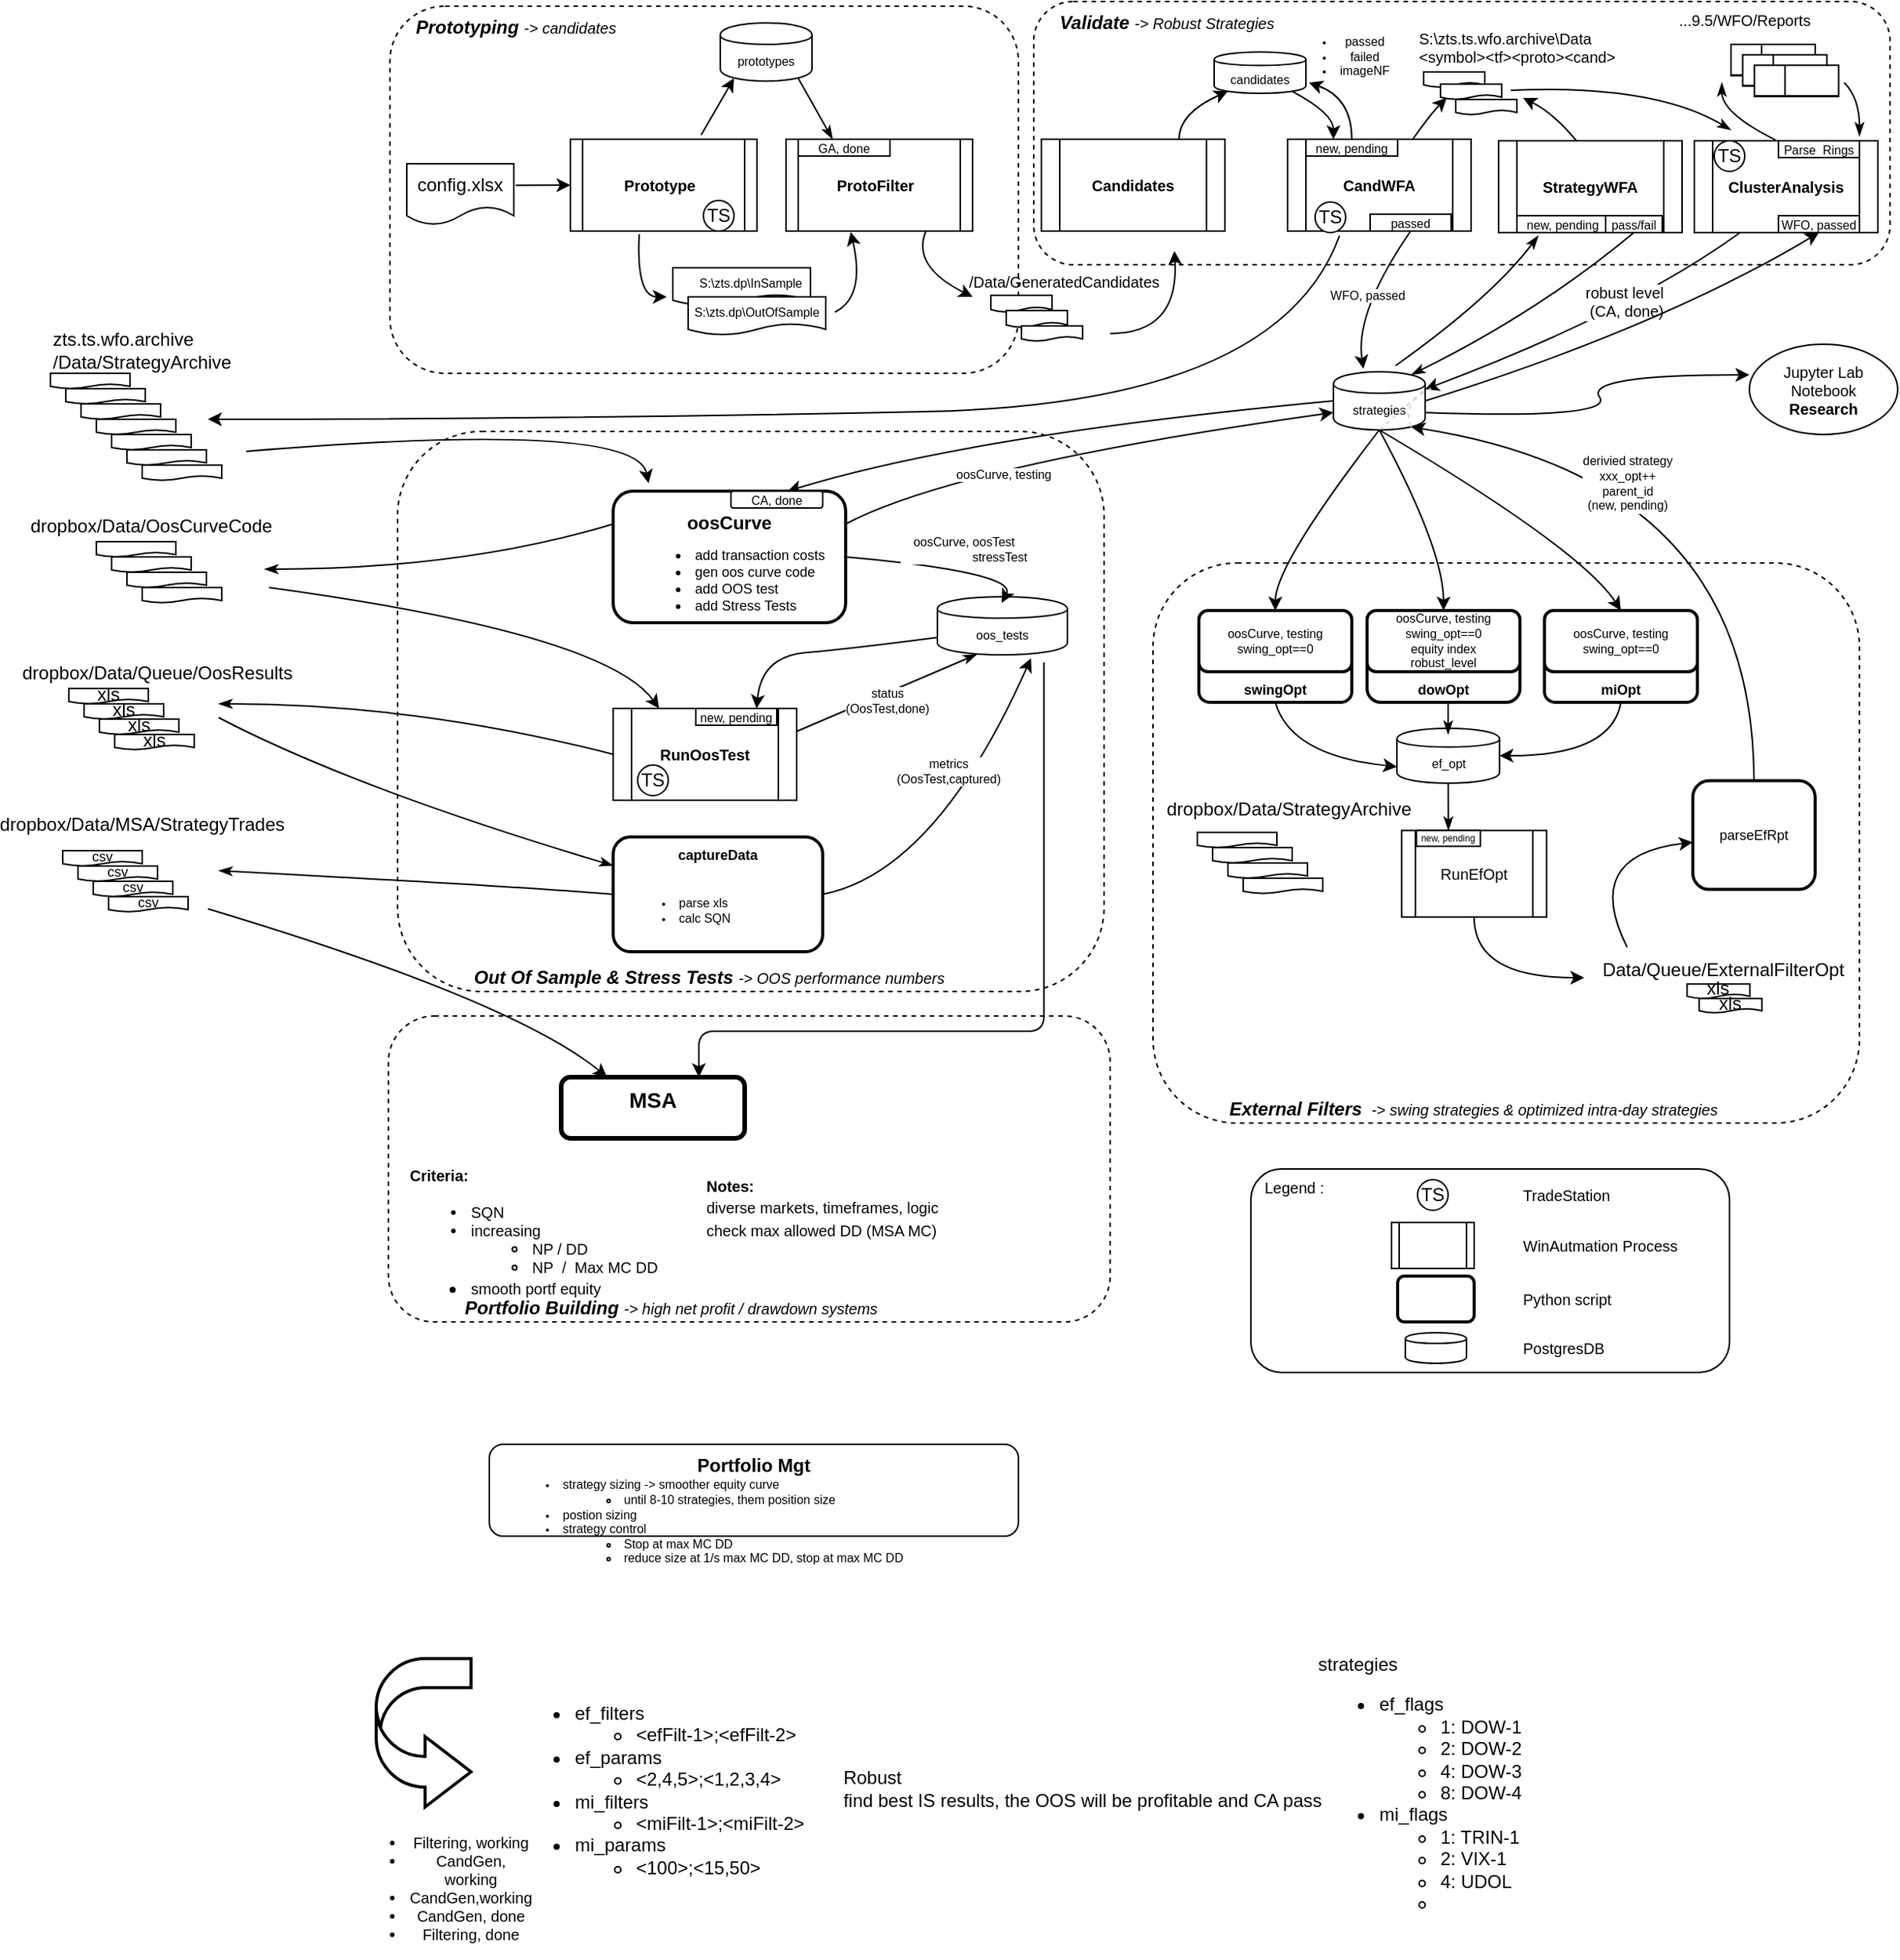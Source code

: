 <mxGraphModel dx="2149" dy="841" grid="1" gridSize="10" guides="1" tooltips="1" connect="1" arrows="1" fold="1" page="1" pageScale="1" pageWidth="1100" pageHeight="850" background="#ffffff"><root><mxCell id="0"/><mxCell id="1" parent="0"/><mxCell id="342" value="Legend :" style="rounded=1;whiteSpace=wrap;html=1;fontSize=10;align=left;verticalAlign=top;spacingLeft=7;" parent="1" vertex="1"><mxGeometry x="682" y="770" width="313" height="133" as="geometry"/></mxCell><mxCell id="324" value="&lt;div style=&quot;text-align: left&quot;&gt;Validate &lt;span style=&quot;font-weight: normal&quot;&gt;&lt;font style=&quot;font-size: 10px&quot;&gt;-&amp;gt; Robust Strategies&lt;/font&gt;&lt;/span&gt;&lt;/div&gt;" style="rounded=1;whiteSpace=wrap;html=1;dashed=1;verticalAlign=top;align=left;spacingLeft=15;fontStyle=3" parent="1" vertex="1"><mxGeometry x="540" y="7" width="560" height="172" as="geometry"/></mxCell><mxCell id="323" value="&lt;div style=&quot;text-align: left&quot;&gt;Prototyping &lt;span style=&quot;font-weight: normal&quot;&gt;&lt;font style=&quot;font-size: 10px&quot;&gt;-&amp;gt; candidates&lt;/font&gt;&lt;/span&gt;&lt;/div&gt;" style="rounded=1;whiteSpace=wrap;html=1;dashed=1;verticalAlign=top;align=left;spacingLeft=15;fontStyle=3" parent="1" vertex="1"><mxGeometry x="119" y="10" width="411" height="240" as="geometry"/></mxCell><mxCell id="321" value="&lt;div style=&quot;text-align: left&quot;&gt;Portfolio Building &lt;span style=&quot;font-weight: normal&quot;&gt;&lt;font style=&quot;font-size: 10px&quot;&gt;-&amp;gt; high net profit / drawdown systems&lt;/font&gt;&lt;/span&gt;&lt;/div&gt;" style="rounded=1;whiteSpace=wrap;html=1;dashed=1;verticalAlign=bottom;align=left;spacingLeft=48;fontStyle=3" parent="1" vertex="1"><mxGeometry x="118" y="670" width="472" height="200" as="geometry"/></mxCell><mxCell id="320" value="&lt;div style=&quot;text-align: left&quot;&gt;Out Of Sample &amp;amp; Stress Tests &lt;span style=&quot;font-weight: normal&quot;&gt;&lt;font style=&quot;font-size: 10px&quot;&gt;-&amp;gt; OOS performance numbers&lt;/font&gt;&lt;/span&gt;&lt;/div&gt;" style="rounded=1;whiteSpace=wrap;html=1;dashed=1;verticalAlign=bottom;align=left;spacingLeft=48;fontStyle=3" parent="1" vertex="1"><mxGeometry x="124" y="288" width="462" height="366" as="geometry"/></mxCell><mxCell id="319" value="&lt;div style=&quot;text-align: left&quot;&gt;External Filters&amp;nbsp;&lt;span style=&quot;font-weight: normal&quot;&gt;&lt;font style=&quot;font-size: 10px&quot;&gt; -&amp;gt; swing strategies &amp;amp; optimized intra-day strategies&lt;/font&gt;&lt;/span&gt;&lt;/div&gt;" style="rounded=1;whiteSpace=wrap;html=1;dashed=1;verticalAlign=bottom;align=left;spacingLeft=48;fontStyle=3" parent="1" vertex="1"><mxGeometry x="618" y="374" width="462" height="366" as="geometry"/></mxCell><mxCell id="269" value="" style="shape=document;whiteSpace=wrap;html=1;boundedLbl=1;" parent="1" vertex="1"><mxGeometry x="795" y="53" width="40" height="10" as="geometry"/></mxCell><mxCell id="2" value="config.xlsx" style="shape=document;whiteSpace=wrap;html=1;boundedLbl=1;" parent="1" vertex="1"><mxGeometry x="130" y="113" width="70" height="40" as="geometry"/></mxCell><mxCell id="4" value="" style="endArrow=classic;startArrow=none;html=1;exitX=1.017;exitY=0.353;exitPerimeter=0;entryX=0;entryY=0.5;startFill=0;" parent="1" source="2" target="158" edge="1"><mxGeometry width="50" height="50" relative="1" as="geometry"><mxPoint x="139" y="148" as="sourcePoint"/><mxPoint x="247" y="117" as="targetPoint"/></mxGeometry></mxCell><mxCell id="7" value="&lt;span&gt;&lt;b&gt;ProtoFilter&lt;/b&gt;&lt;/span&gt;&lt;br&gt;" style="shape=process;whiteSpace=wrap;html=1;size=0.068;fontSize=10;spacing=2;spacingLeft=-7;" parent="1" vertex="1"><mxGeometry x="378" y="97" width="122" height="60" as="geometry"/></mxCell><mxCell id="9" value="" style="shape=document;whiteSpace=wrap;html=1;boundedLbl=1;" parent="1" vertex="1"><mxGeometry x="512" y="199" width="40" height="11" as="geometry"/></mxCell><mxCell id="10" value="" style="shape=document;whiteSpace=wrap;html=1;boundedLbl=1;" parent="1" vertex="1"><mxGeometry x="522" y="209" width="40" height="11" as="geometry"/></mxCell><mxCell id="11" value="" style="shape=document;whiteSpace=wrap;html=1;boundedLbl=1;" parent="1" vertex="1"><mxGeometry x="532" y="219" width="40" height="10" as="geometry"/></mxCell><mxCell id="15" value="&lt;b&gt;Candidates&lt;/b&gt;" style="shape=process;whiteSpace=wrap;html=1;fontSize=10;" parent="1" vertex="1"><mxGeometry x="545" y="97" width="120" height="60" as="geometry"/></mxCell><mxCell id="31" value="&lt;b&gt;ClusterAnalysis&lt;/b&gt;" style="shape=process;whiteSpace=wrap;html=1;fontSize=10;" parent="1" vertex="1"><mxGeometry x="972" y="98" width="120" height="60" as="geometry"/></mxCell><mxCell id="34" value="" style="curved=1;endArrow=classic;html=1;fontSize=10;exitX=0.25;exitY=1;verticalAlign=top;labelPosition=center;verticalLabelPosition=bottom;align=center;entryX=1;entryY=0.3;" parent="1" source="31" target="173" edge="1"><mxGeometry width="50" height="50" relative="1" as="geometry"><mxPoint x="470" y="460" as="sourcePoint"/><mxPoint x="790" y="250" as="targetPoint"/><Array as="points"><mxPoint x="930" y="210"/></Array></mxGeometry></mxCell><mxCell id="35" value="robust level&lt;div&gt;(CA, done)&lt;/div&gt;" style="text;html=1;resizable=0;points=[];align=right;verticalAlign=bottom;labelBackgroundColor=#ffffff;fontSize=10;labelPosition=left;verticalLabelPosition=top;" parent="34" vertex="1" connectable="0"><mxGeometry x="-0.067" y="11" relative="1" as="geometry"><mxPoint x="37" y="-10" as="offset"/></mxGeometry></mxCell><mxCell id="40" value="&lt;div style=&quot;text-align: left&quot;&gt;&lt;span&gt;zts.ts.wfo.archive&lt;/span&gt;&lt;/div&gt;&lt;div style=&quot;text-align: left&quot;&gt;/Data/StrategyArchive&lt;/div&gt;" style="text;html=1;strokeColor=none;fillColor=none;align=center;verticalAlign=middle;whiteSpace=wrap;rounded=0;" parent="1" vertex="1"><mxGeometry x="-63" y="225" width="40" height="20" as="geometry"/></mxCell><mxCell id="41" value="" style="shape=document;whiteSpace=wrap;html=1;boundedLbl=1;" parent="1" vertex="1"><mxGeometry x="-103" y="250" width="52" height="10" as="geometry"/></mxCell><mxCell id="42" value="" style="shape=document;whiteSpace=wrap;html=1;boundedLbl=1;" parent="1" vertex="1"><mxGeometry x="-93" y="260" width="52" height="10" as="geometry"/></mxCell><mxCell id="43" value="" style="shape=document;whiteSpace=wrap;html=1;boundedLbl=1;" parent="1" vertex="1"><mxGeometry x="-83" y="270" width="52" height="10" as="geometry"/></mxCell><mxCell id="44" value="" style="shape=document;whiteSpace=wrap;html=1;boundedLbl=1;" parent="1" vertex="1"><mxGeometry x="-73" y="280" width="52" height="10" as="geometry"/></mxCell><mxCell id="45" value="" style="shape=document;whiteSpace=wrap;html=1;boundedLbl=1;" parent="1" vertex="1"><mxGeometry x="-63" y="290" width="52" height="10" as="geometry"/></mxCell><mxCell id="46" value="" style="shape=document;whiteSpace=wrap;html=1;boundedLbl=1;" parent="1" vertex="1"><mxGeometry x="-53" y="300" width="52" height="10" as="geometry"/></mxCell><mxCell id="47" value="" style="shape=document;whiteSpace=wrap;html=1;boundedLbl=1;" parent="1" vertex="1"><mxGeometry x="-43" y="310" width="52" height="10" as="geometry"/></mxCell><mxCell id="52" value="TS" style="ellipse;whiteSpace=wrap;html=1;aspect=fixed;" parent="1" vertex="1"><mxGeometry x="985" y="98" width="20" height="20" as="geometry"/></mxCell><mxCell id="53" value="...9.5/WFO/Reports" style="text;html=1;strokeColor=none;fillColor=none;align=center;verticalAlign=middle;whiteSpace=wrap;rounded=0;fontSize=10;" parent="1" vertex="1"><mxGeometry x="985" y="9" width="40" height="20" as="geometry"/></mxCell><mxCell id="58" value="" style="curved=1;endArrow=classicThin;html=1;endFill=1;entryX=1.003;entryY=-0.348;entryPerimeter=0;" parent="1" edge="1"><mxGeometry width="50" height="50" relative="1" as="geometry"><mxPoint x="1070" y="60" as="sourcePoint"/><mxPoint x="1080" y="95" as="targetPoint"/><Array as="points"><mxPoint x="1080" y="70"/></Array></mxGeometry></mxCell><mxCell id="61" value="" style="curved=1;endArrow=none;html=1;startArrow=classicThin;startFill=1;endFill=0;entryX=0.443;entryY=-0.008;entryPerimeter=0;" parent="1" target="31" edge="1"><mxGeometry width="50" height="50" relative="1" as="geometry"><mxPoint x="990" y="60" as="sourcePoint"/><mxPoint x="879" y="90" as="targetPoint"/><Array as="points"><mxPoint x="990" y="80"/></Array></mxGeometry></mxCell><mxCell id="62" value="&lt;b&gt;&lt;font style=&quot;font-size: 12px&quot;&gt;oosCurve&lt;/font&gt;&lt;/b&gt;&lt;div&gt;&lt;ul&gt;&lt;li style=&quot;text-align: left&quot;&gt;add transaction costs&lt;br&gt;&lt;/li&gt;&lt;li style=&quot;text-align: left&quot;&gt;gen oos curve code&lt;br&gt;&lt;/li&gt;&lt;li style=&quot;text-align: left&quot;&gt;add OOS test&lt;/li&gt;&lt;li style=&quot;text-align: left&quot;&gt;add Stress Tests&lt;/li&gt;&lt;/ul&gt;&lt;/div&gt;" style="rounded=1;whiteSpace=wrap;html=1;fontSize=9;spacingLeft=0;strokeWidth=2;spacingTop=15;" parent="1" vertex="1"><mxGeometry x="265" y="327" width="152" height="86" as="geometry"/></mxCell><mxCell id="65" value="dropbox/Data/OosCurveCode" style="text;html=1;strokeColor=none;fillColor=none;align=center;verticalAlign=middle;whiteSpace=wrap;rounded=0;" parent="1" vertex="1"><mxGeometry x="-57" y="340" width="40" height="20" as="geometry"/></mxCell><mxCell id="66" value="" style="shape=document;whiteSpace=wrap;html=1;boundedLbl=1;" parent="1" vertex="1"><mxGeometry x="-73" y="360" width="52" height="10" as="geometry"/></mxCell><mxCell id="67" value="" style="shape=document;whiteSpace=wrap;html=1;boundedLbl=1;" parent="1" vertex="1"><mxGeometry x="-63" y="370" width="52" height="10" as="geometry"/></mxCell><mxCell id="68" value="" style="shape=document;whiteSpace=wrap;html=1;boundedLbl=1;" parent="1" vertex="1"><mxGeometry x="-53" y="380" width="52" height="10" as="geometry"/></mxCell><mxCell id="69" value="" style="shape=document;whiteSpace=wrap;html=1;boundedLbl=1;" parent="1" vertex="1"><mxGeometry x="-43" y="390" width="52" height="10" as="geometry"/></mxCell><mxCell id="72" value="" style="curved=1;endArrow=none;html=1;fontSize=9;entryX=0;entryY=0.25;startArrow=classicThin;startFill=1;endFill=0;" parent="1" target="62" edge="1"><mxGeometry width="50" height="50" relative="1" as="geometry"><mxPoint x="37" y="378" as="sourcePoint"/><mxPoint x="237" y="425" as="targetPoint"/><Array as="points"><mxPoint x="167" y="378"/></Array></mxGeometry></mxCell><mxCell id="79" value="&lt;b&gt;RunOosTest&lt;/b&gt;" style="shape=process;whiteSpace=wrap;html=1;fontSize=10;" parent="1" vertex="1"><mxGeometry x="265" y="469" width="120" height="60" as="geometry"/></mxCell><mxCell id="82" value="" style="curved=1;endArrow=classic;html=1;entryX=0.75;entryY=0;exitX=0;exitY=0.7;" parent="1" source="184" target="187" edge="1"><mxGeometry width="50" height="50" relative="1" as="geometry"><mxPoint x="274" y="522" as="sourcePoint"/><mxPoint x="196" y="546" as="targetPoint"/><Array as="points"><mxPoint x="420" y="430"/><mxPoint x="362" y="435"/></Array></mxGeometry></mxCell><mxCell id="83" value="" style="curved=1;endArrow=none;html=1;entryX=1;entryY=0.25;exitX=0.305;exitY=0.99;exitPerimeter=0;endFill=0;startArrow=classicThin;startFill=1;" parent="1" source="184" target="79" edge="1"><mxGeometry width="50" height="50" relative="1" as="geometry"><mxPoint x="222" y="423" as="sourcePoint"/><mxPoint x="358" y="522" as="targetPoint"/><Array as="points"/></mxGeometry></mxCell><mxCell id="85" value="status&lt;div&gt;(OosTest,done)&lt;/div&gt;" style="text;html=1;resizable=0;points=[];align=center;verticalAlign=middle;labelBackgroundColor=#ffffff;fontSize=8;" parent="83" vertex="1" connectable="0"><mxGeometry x="-0.024" y="12" relative="1" as="geometry"><mxPoint x="-6" y="-5" as="offset"/></mxGeometry></mxCell><mxCell id="86" value="dropbox/Data/Queue/OosResults" style="text;html=1;strokeColor=none;fillColor=none;align=center;verticalAlign=middle;whiteSpace=wrap;rounded=0;" parent="1" vertex="1"><mxGeometry x="-53" y="436" width="40" height="20" as="geometry"/></mxCell><mxCell id="87" value="xls" style="shape=document;whiteSpace=wrap;html=1;boundedLbl=1;" parent="1" vertex="1"><mxGeometry x="-91" y="456" width="52" height="10" as="geometry"/></mxCell><mxCell id="88" value="xls" style="shape=document;whiteSpace=wrap;html=1;boundedLbl=1;" parent="1" vertex="1"><mxGeometry x="-81" y="466" width="52" height="10" as="geometry"/></mxCell><mxCell id="89" value="xls" style="shape=document;whiteSpace=wrap;html=1;boundedLbl=1;" parent="1" vertex="1"><mxGeometry x="-71" y="476" width="52" height="10" as="geometry"/></mxCell><mxCell id="90" value="xls" style="shape=document;whiteSpace=wrap;html=1;boundedLbl=1;" parent="1" vertex="1"><mxGeometry x="-61" y="486" width="52" height="10" as="geometry"/></mxCell><mxCell id="94" value="" style="curved=1;endArrow=none;html=1;fontSize=9;startArrow=classicThin;startFill=1;endFill=0;entryX=0;entryY=0.5;" parent="1" target="79" edge="1"><mxGeometry width="50" height="50" relative="1" as="geometry"><mxPoint x="7" y="466" as="sourcePoint"/><mxPoint x="367" y="501" as="targetPoint"/><Array as="points"><mxPoint x="137" y="466"/></Array></mxGeometry></mxCell><mxCell id="95" value="&lt;b&gt;captureData&lt;/b&gt;" style="rounded=1;whiteSpace=wrap;html=1;fontSize=9;spacingLeft=0;strokeWidth=2;verticalAlign=top;" parent="1" vertex="1"><mxGeometry x="265" y="553" width="137" height="75" as="geometry"/></mxCell><mxCell id="96" value="dropbox/Data/MSA/StrategyTrades" style="text;html=1;strokeColor=none;fillColor=none;align=center;verticalAlign=middle;whiteSpace=wrap;rounded=0;" parent="1" vertex="1"><mxGeometry x="-63" y="535" width="40" height="20" as="geometry"/></mxCell><mxCell id="97" value="csv" style="shape=document;whiteSpace=wrap;html=1;boundedLbl=1;fontSize=9;" parent="1" vertex="1"><mxGeometry x="-95" y="562" width="52" height="10" as="geometry"/></mxCell><mxCell id="98" value="csv" style="shape=document;whiteSpace=wrap;html=1;boundedLbl=1;fontSize=9;" parent="1" vertex="1"><mxGeometry x="-85" y="572" width="52" height="10" as="geometry"/></mxCell><mxCell id="99" value="csv" style="shape=document;whiteSpace=wrap;html=1;boundedLbl=1;fontSize=9;" parent="1" vertex="1"><mxGeometry x="-75" y="582" width="52" height="10" as="geometry"/></mxCell><mxCell id="100" value="csv" style="shape=document;whiteSpace=wrap;html=1;boundedLbl=1;fontSize=9;" parent="1" vertex="1"><mxGeometry x="-65" y="592" width="52" height="10" as="geometry"/></mxCell><mxCell id="101" value="" style="curved=1;endArrow=none;html=1;fontSize=9;entryX=0;entryY=0.5;startArrow=classicThin;startFill=1;endFill=0;" parent="1" target="95" edge="1"><mxGeometry width="50" height="50" relative="1" as="geometry"><mxPoint x="7" y="575" as="sourcePoint"/><mxPoint x="321" y="724" as="targetPoint"/><Array as="points"><mxPoint x="197" y="585"/></Array></mxGeometry></mxCell><mxCell id="102" value="" style="curved=1;endArrow=classicThin;html=1;fontSize=9;startArrow=none;startFill=0;endFill=1;entryX=0;entryY=0.25;" parent="1" target="95" edge="1"><mxGeometry width="50" height="50" relative="1" as="geometry"><mxPoint x="7" y="475" as="sourcePoint"/><mxPoint x="357" y="575" as="targetPoint"/><Array as="points"><mxPoint x="95" y="521"/></Array></mxGeometry></mxCell><mxCell id="103" value="" style="curved=1;endArrow=classic;html=1;entryX=0.72;entryY=1.06;exitX=1;exitY=0.5;entryPerimeter=0;" parent="1" source="95" target="184" edge="1"><mxGeometry width="50" height="50" relative="1" as="geometry"><mxPoint x="394" y="626" as="sourcePoint"/><mxPoint x="377" y="502" as="targetPoint"/><Array as="points"><mxPoint x="476" y="576"/></Array></mxGeometry></mxCell><mxCell id="104" value="metrics&lt;div&gt;(OosTest,captured)&lt;/div&gt;" style="text;html=1;resizable=0;points=[];align=center;verticalAlign=middle;labelBackgroundColor=#ffffff;fontSize=8;" parent="103" vertex="1" connectable="0"><mxGeometry x="-0.024" y="12" relative="1" as="geometry"><mxPoint x="4" y="-28" as="offset"/></mxGeometry></mxCell><mxCell id="115" value="" style="shape=document;whiteSpace=wrap;html=1;boundedLbl=1;" parent="1" vertex="1"><mxGeometry x="304" y="181" width="90" height="25" as="geometry"/></mxCell><mxCell id="106" value="S:\zts.dp\InSample" style="text;html=1;strokeColor=none;fillColor=none;align=center;verticalAlign=middle;whiteSpace=wrap;rounded=0;fontSize=8;" parent="1" vertex="1"><mxGeometry x="335" y="181" width="40" height="20" as="geometry"/></mxCell><mxCell id="117" value="" style="shape=document;whiteSpace=wrap;html=1;boundedLbl=1;" parent="1" vertex="1"><mxGeometry x="314" y="200" width="90" height="25" as="geometry"/></mxCell><mxCell id="107" value="S:\zts.dp\OutOfSample" style="text;html=1;strokeColor=none;fillColor=none;align=center;verticalAlign=middle;whiteSpace=wrap;rounded=0;fontSize=8;" parent="1" vertex="1"><mxGeometry x="339" y="200" width="40" height="20" as="geometry"/></mxCell><mxCell id="118" value="" style="curved=1;endArrow=classic;html=1;fontSize=8;exitX=0.5;exitY=1;" parent="1" edge="1"><mxGeometry width="50" height="50" relative="1" as="geometry"><mxPoint x="282" y="159" as="sourcePoint"/><mxPoint x="300" y="200" as="targetPoint"/><Array as="points"><mxPoint x="280" y="200"/></Array></mxGeometry></mxCell><mxCell id="119" value="" style="curved=1;endArrow=classic;html=1;fontSize=8;entryX=0.347;entryY=1.009;entryPerimeter=0;" parent="1" target="7" edge="1"><mxGeometry width="50" height="50" relative="1" as="geometry"><mxPoint x="410" y="210" as="sourcePoint"/><mxPoint x="440" y="180" as="targetPoint"/><Array as="points"><mxPoint x="430" y="200"/></Array></mxGeometry></mxCell><mxCell id="140" value="/Data/GeneratedCandidates" style="text;html=1;strokeColor=none;fillColor=none;align=center;verticalAlign=bottom;whiteSpace=wrap;rounded=0;fontSize=10;" parent="1" vertex="1"><mxGeometry x="540" y="179" width="40" height="20" as="geometry"/></mxCell><mxCell id="149" value="" style="curved=1;endArrow=classic;html=1;fontSize=8;exitX=0.75;exitY=1;" parent="1" source="7" edge="1"><mxGeometry width="50" height="50" relative="1" as="geometry"><mxPoint x="692" y="198" as="sourcePoint"/><mxPoint x="500" y="200" as="targetPoint"/><Array as="points"><mxPoint x="460" y="180"/></Array></mxGeometry></mxCell><mxCell id="150" value="" style="curved=1;endArrow=classic;html=1;fontSize=8;entryX=0.25;entryY=1;" parent="1" edge="1"><mxGeometry width="50" height="50" relative="1" as="geometry"><mxPoint x="590" y="224" as="sourcePoint"/><mxPoint x="632" y="170" as="targetPoint"/><Array as="points"><mxPoint x="635" y="224"/></Array></mxGeometry></mxCell><mxCell id="156" value="" style="curved=1;endArrow=classic;html=1;fontSize=10;entryX=0.15;entryY=0.95;exitX=0.701;exitY=-0.046;exitPerimeter=0;entryPerimeter=0;" parent="1" source="158" target="170" edge="1"><mxGeometry width="50" height="50" relative="1" as="geometry"><mxPoint x="298" y="94" as="sourcePoint"/><mxPoint x="335" y="69" as="targetPoint"/><Array as="points"/></mxGeometry></mxCell><mxCell id="157" value="&lt;ul&gt;&lt;li&gt;Filtering, working&lt;/li&gt;&lt;li&gt;CandGen, working&lt;/li&gt;&lt;li&gt;CandGen,working&lt;/li&gt;&lt;li&gt;CandGen, done&lt;/li&gt;&lt;li&gt;Filtering, done&lt;/li&gt;&lt;/ul&gt;" style="text;html=1;strokeColor=none;fillColor=none;align=center;verticalAlign=middle;whiteSpace=wrap;rounded=0;fontSize=10;" parent="1" vertex="1"><mxGeometry x="132" y="1230" width="40" height="20" as="geometry"/></mxCell><mxCell id="158" value="&lt;span&gt;&lt;b&gt;Prototype&lt;/b&gt;&lt;/span&gt;&lt;br&gt;" style="shape=process;whiteSpace=wrap;html=1;size=0.068;fontSize=10;spacing=2;spacingLeft=-7;" parent="1" vertex="1"><mxGeometry x="237" y="97" width="122" height="60" as="geometry"/></mxCell><mxCell id="159" value="" style="endArrow=classicThin;html=1;fontSize=10;entryX=0.25;entryY=0;exitX=0.85;exitY=0.95;endFill=1;exitPerimeter=0;" parent="1" source="170" target="7" edge="1"><mxGeometry width="50" height="50" relative="1" as="geometry"><mxPoint x="404" y="69" as="sourcePoint"/><mxPoint x="70" y="170" as="targetPoint"/></mxGeometry></mxCell><mxCell id="162" style="edgeStyle=orthogonalEdgeStyle;rounded=0;html=1;exitX=0;exitY=0.5;entryX=0;entryY=0.5;endArrow=classicThin;endFill=1;jettySize=auto;orthogonalLoop=1;fontSize=10;" parent="1" edge="1"><mxGeometry relative="1" as="geometry"><mxPoint x="602" y="63" as="sourcePoint"/><mxPoint x="602" y="63" as="targetPoint"/></mxGeometry></mxCell><mxCell id="163" value="" style="curved=1;endArrow=classic;html=1;fontSize=10;exitX=0.75;exitY=0;entryX=0.15;entryY=0.95;entryPerimeter=0;" parent="1" source="15" target="172" edge="1"><mxGeometry width="50" height="50" relative="1" as="geometry"><mxPoint x="720" y="270" as="sourcePoint"/><mxPoint x="655" y="72" as="targetPoint"/><Array as="points"><mxPoint x="635" y="80"/></Array></mxGeometry></mxCell><mxCell id="164" value="" style="curved=1;endArrow=classic;html=1;fontSize=10;entryX=0.25;entryY=0;exitX=0.85;exitY=0.95;exitPerimeter=0;" parent="1" source="172" target="19" edge="1"><mxGeometry width="50" height="50" relative="1" as="geometry"><mxPoint x="721" y="72" as="sourcePoint"/><mxPoint x="720" y="220" as="targetPoint"/><Array as="points"><mxPoint x="736" y="80"/></Array></mxGeometry></mxCell><mxCell id="166" value="" style="curved=1;endArrow=classic;html=1;exitX=0.5;exitY=0;textOpacity=0;" parent="1" source="165" edge="1"><mxGeometry width="50" height="50" relative="1" as="geometry"><mxPoint x="880" y="120" as="sourcePoint"/><mxPoint x="720" y="60" as="targetPoint"/><Array as="points"><mxPoint x="748" y="70"/></Array></mxGeometry></mxCell><mxCell id="167" value="&lt;ul&gt;&lt;li&gt;passed&lt;br&gt;&lt;/li&gt;&lt;li&gt;failed&lt;br&gt;&lt;/li&gt;&lt;li&gt;imageNF&lt;br&gt;&lt;/li&gt;&lt;/ul&gt;" style="text;html=1;resizable=0;points=[];align=center;verticalAlign=bottom;labelBackgroundColor=none;fontSize=8;spacingLeft=-1;" parent="166" vertex="1" connectable="0"><mxGeometry x="-0.276" y="-1" relative="1" as="geometry"><mxPoint x="-13" y="-9" as="offset"/></mxGeometry></mxCell><mxCell id="170" value="prototypes" style="shape=cylinder;whiteSpace=wrap;html=1;boundedLbl=1;labelBackgroundColor=none;fontSize=8;" parent="1" vertex="1"><mxGeometry x="335" y="21" width="60" height="38" as="geometry"/></mxCell><mxCell id="171" value="GA, done" style="rounded=0;whiteSpace=wrap;html=1;fontSize=8;" parent="1" vertex="1"><mxGeometry x="386" y="97" width="60" height="11" as="geometry"/></mxCell><mxCell id="172" value="candidates" style="shape=cylinder;whiteSpace=wrap;html=1;boundedLbl=1;labelBackgroundColor=none;fontSize=8;" parent="1" vertex="1"><mxGeometry x="658" y="40" width="60" height="27" as="geometry"/></mxCell><mxCell id="173" value="strategies" style="shape=cylinder;whiteSpace=wrap;html=1;boundedLbl=1;labelBackgroundColor=none;fontSize=8;" parent="1" vertex="1"><mxGeometry x="736" y="249" width="60" height="38" as="geometry"/></mxCell><mxCell id="174" value="WFO, passed" style="rounded=0;whiteSpace=wrap;html=1;fontSize=8;" parent="1" vertex="1"><mxGeometry x="1027" y="147" width="53" height="11" as="geometry"/></mxCell><mxCell id="176" value="" style="curved=1;endArrow=classic;html=1;fontSize=8;exitX=0;exitY=0.5;entryX=0.75;entryY=0;" parent="1" source="173" target="62" edge="1"><mxGeometry width="50" height="50" relative="1" as="geometry"><mxPoint x="631" y="274" as="sourcePoint"/><mxPoint x="795" y="298" as="targetPoint"/><Array as="points"><mxPoint x="500" y="290"/></Array></mxGeometry></mxCell><mxCell id="184" value="oos_tests" style="shape=cylinder;whiteSpace=wrap;html=1;boundedLbl=1;labelBackgroundColor=none;fontSize=8;" parent="1" vertex="1"><mxGeometry x="477" y="396" width="85" height="38" as="geometry"/></mxCell><mxCell id="185" value="" style="curved=1;endArrow=classic;html=1;fontSize=8;exitX=1;exitY=0.25;entryX=0;entryY=0.7;" parent="1" source="62" target="173" edge="1"><mxGeometry width="50" height="50" relative="1" as="geometry"><mxPoint x="82" y="503" as="sourcePoint"/><mxPoint x="530" y="400" as="targetPoint"/><Array as="points"><mxPoint x="490" y="310"/></Array></mxGeometry></mxCell><mxCell id="245" value="oosCurve, testing" style="text;html=1;resizable=0;points=[];align=center;verticalAlign=middle;labelBackgroundColor=#ffffff;fontSize=8;" parent="185" vertex="1" connectable="0"><mxGeometry x="-0.207" y="-4" relative="1" as="geometry"><mxPoint x="-19" y="9" as="offset"/></mxGeometry></mxCell><mxCell id="187" value="new, pending" style="rounded=0;whiteSpace=wrap;html=1;fontSize=8;" parent="1" vertex="1"><mxGeometry x="319" y="469" width="53" height="11" as="geometry"/></mxCell><mxCell id="193" value="" style="curved=1;endArrow=classic;html=1;fontSize=8;entryX=0.5;entryY=1;exitX=1;exitY=0.5;" parent="1" source="173" target="174" edge="1"><mxGeometry width="50" height="50" relative="1" as="geometry"><mxPoint x="859" y="586" as="sourcePoint"/><mxPoint x="909" y="536" as="targetPoint"/><Array as="points"><mxPoint x="950" y="220"/></Array></mxGeometry></mxCell><mxCell id="210" value="" style="curved=1;endArrow=classic;html=1;" parent="1" edge="1"><mxGeometry width="50" height="50" relative="1" as="geometry"><mxPoint x="740" y="160" as="sourcePoint"/><mxPoint y="280" as="targetPoint"/><Array as="points"><mxPoint x="700" y="270"/><mxPoint x="240" y="280"/></Array></mxGeometry></mxCell><mxCell id="211" value="" style="curved=1;endArrow=classic;html=1;entryX=0.152;entryY=-0.06;entryPerimeter=0;" parent="1" target="62" edge="1"><mxGeometry width="50" height="50" relative="1" as="geometry"><mxPoint x="25" y="301" as="sourcePoint"/><mxPoint x="395" y="321" as="targetPoint"/><Array as="points"><mxPoint x="280" y="280"/></Array></mxGeometry></mxCell><mxCell id="212" value="MSA" style="rounded=1;whiteSpace=wrap;html=1;strokeWidth=3;fontStyle=1;fontSize=14;verticalAlign=top;" parent="1" vertex="1"><mxGeometry x="231" y="710" width="120" height="40" as="geometry"/></mxCell><mxCell id="213" value="" style="curved=1;endArrow=classic;html=1;fontSize=14;entryX=0.25;entryY=0;" parent="1" target="212" edge="1"><mxGeometry width="50" height="50" relative="1" as="geometry"><mxPoint y="600" as="sourcePoint"/><mxPoint x="240" y="610" as="targetPoint"/><Array as="points"><mxPoint x="200" y="660"/></Array></mxGeometry></mxCell><mxCell id="214" value="" style="edgeStyle=elbowEdgeStyle;elbow=vertical;endArrow=classic;html=1;fontSize=14;exitX=0.82;exitY=1.132;exitPerimeter=0;entryX=0.75;entryY=0;" parent="1" source="184" target="212" edge="1"><mxGeometry width="50" height="50" relative="1" as="geometry"><mxPoint x="350" y="660" as="sourcePoint"/><mxPoint x="400" y="610" as="targetPoint"/><Array as="points"><mxPoint x="440" y="680"/></Array></mxGeometry></mxCell><mxCell id="215" value="" style="shape=mxgraph.arrows.u_turn_right_arrow;whiteSpace=wrap;html=1;fillColor=#ffffff;strokeColor=#000000;strokeWidth=2;fontSize=14;" parent="1" vertex="1"><mxGeometry x="110" y="1090" width="62" height="97" as="geometry"/></mxCell><mxCell id="227" value="" style="group" parent="1" vertex="1" connectable="0"><mxGeometry x="800.263" y="613.004" width="64.737" height="56.584" as="geometry"/></mxCell><mxCell id="243" value="" style="curved=1;endArrow=classic;html=1;entryX=0.25;entryY=0;" parent="1" target="79" edge="1"><mxGeometry width="50" height="50" relative="1" as="geometry"><mxPoint x="40" y="390" as="sourcePoint"/><mxPoint x="260" y="480" as="targetPoint"/><Array as="points"><mxPoint x="260" y="420"/></Array></mxGeometry></mxCell><mxCell id="244" value="CA, done" style="rounded=1;whiteSpace=wrap;html=1;fontSize=8;" parent="1" vertex="1"><mxGeometry x="342" y="327" width="60" height="11" as="geometry"/></mxCell><mxCell id="246" value="oosCurve, oosTest&lt;div&gt;&amp;nbsp; &amp;nbsp; &amp;nbsp; &amp;nbsp; &amp;nbsp; &amp;nbsp; &amp;nbsp; &amp;nbsp; &amp;nbsp; &amp;nbsp; &amp;nbsp;stressTest&lt;/div&gt;" style="curved=1;endArrow=classic;html=1;fontSize=8;entryX=0.5;entryY=0;exitX=1;exitY=0.5;" parent="1" source="62" edge="1"><mxGeometry x="0.115" y="12" width="50" height="50" relative="1" as="geometry"><mxPoint x="440" y="374" as="sourcePoint"/><mxPoint x="519" y="400" as="targetPoint"/><Array as="points"><mxPoint x="530" y="380"/></Array><mxPoint as="offset"/></mxGeometry></mxCell><mxCell id="251" value="" style="curved=1;endArrow=none;html=1;fontSize=8;dashed=1;endFill=0;strokeColor=#D6D6D6;entryX=1;entryY=0.3;exitX=0.5;exitY=1;" parent="1" source="173" target="173" edge="1"><mxGeometry width="50" height="50" relative="1" as="geometry"><mxPoint x="620" y="360" as="sourcePoint"/><mxPoint x="670" y="310" as="targetPoint"/><Array as="points"/></mxGeometry></mxCell><mxCell id="252" value="" style="curved=1;endArrow=none;html=1;fontSize=8;dashed=1;endFill=0;strokeColor=#D6D6D6;exitX=0.85;exitY=0.95;exitPerimeter=0;" parent="1" source="173" edge="1"><mxGeometry width="50" height="50" relative="1" as="geometry"><mxPoint x="617.8" y="349.4" as="sourcePoint"/><mxPoint x="800" y="260" as="targetPoint"/><Array as="points"><mxPoint x="780" y="268"/></Array></mxGeometry></mxCell><mxCell id="254" value="WFO, passed" style="curved=1;endArrow=classic;html=1;strokeColor=#000000;fontSize=8;entryX=0.327;entryY=-0.052;exitX=0.5;exitY=1;entryPerimeter=0;" parent="1" source="253" target="173" edge="1"><mxGeometry width="50" height="50" relative="1" as="geometry"><mxPoint x="740" y="230" as="sourcePoint"/><mxPoint x="790" y="180" as="targetPoint"/><Array as="points"><mxPoint x="750" y="210"/></Array></mxGeometry></mxCell><mxCell id="257" value="TS" style="ellipse;whiteSpace=wrap;html=1;aspect=fixed;" parent="1" vertex="1"><mxGeometry x="281" y="506" width="20" height="20" as="geometry"/></mxCell><mxCell id="258" value="strategies&lt;div&gt;&lt;ul&gt;&lt;li&gt;ef_flags&lt;/li&gt;&lt;ul&gt;&lt;li&gt;1: DOW-1&lt;/li&gt;&lt;li&gt;2: DOW-2&lt;/li&gt;&lt;li&gt;4: DOW-3&lt;/li&gt;&lt;li&gt;8: DOW-4&lt;/li&gt;&lt;/ul&gt;&lt;li&gt;mi_flags&lt;/li&gt;&lt;ul&gt;&lt;li&gt;1: TRIN-1&lt;/li&gt;&lt;li&gt;2: VIX-1&lt;/li&gt;&lt;li&gt;4: UDOL&lt;/li&gt;&lt;li&gt;&lt;br&gt;&lt;/li&gt;&lt;/ul&gt;&lt;/ul&gt;&lt;/div&gt;" style="text;html=1;strokeColor=none;fillColor=none;align=left;verticalAlign=top;whiteSpace=wrap;rounded=0;" parent="1" vertex="1"><mxGeometry x="724" y="1080" width="167" height="150" as="geometry"/></mxCell><mxCell id="259" value="&lt;ul&gt;&lt;li&gt;ef_filters&lt;br&gt;&lt;/li&gt;&lt;ul&gt;&lt;li&gt;&amp;lt;efFilt-1&amp;gt;;&amp;lt;efFilt-2&amp;gt;&lt;br&gt;&lt;/li&gt;&lt;/ul&gt;&lt;li&gt;ef_params&lt;/li&gt;&lt;ul&gt;&lt;li&gt;&amp;lt;2,4,5&amp;gt;;&amp;lt;1,2,3,4&amp;gt;&lt;/li&gt;&lt;/ul&gt;&lt;li&gt;mi_filters&lt;/li&gt;&lt;ul&gt;&lt;li&gt;&amp;lt;miFilt-1&amp;gt;;&amp;lt;miFilt-2&amp;gt;&lt;/li&gt;&lt;/ul&gt;&lt;li&gt;mi_params&lt;/li&gt;&lt;ul&gt;&lt;li&gt;&amp;lt;100&amp;gt;;&amp;lt;15,50&amp;gt;&lt;/li&gt;&lt;/ul&gt;&lt;/ul&gt;" style="text;html=1;strokeColor=none;fillColor=none;align=left;verticalAlign=top;whiteSpace=wrap;rounded=0;" parent="1" vertex="1"><mxGeometry x="198" y="1100" width="200" height="150" as="geometry"/></mxCell><mxCell id="260" value="&lt;div style=&quot;text-align: left&quot;&gt;&lt;span&gt;Robust&lt;/span&gt;&lt;/div&gt;&lt;div style=&quot;text-align: left&quot;&gt;&lt;span&gt;find best IS results, the OOS will be profitable and CA pass&lt;/span&gt;&lt;/div&gt;" style="text;html=1;strokeColor=none;fillColor=none;align=center;verticalAlign=middle;whiteSpace=wrap;rounded=0;" parent="1" vertex="1"><mxGeometry x="394" y="1129" width="356" height="91" as="geometry"/></mxCell><mxCell id="264" value="" style="shape=document;whiteSpace=wrap;html=1;boundedLbl=1;" parent="1" vertex="1"><mxGeometry x="806" y="61" width="40" height="10" as="geometry"/></mxCell><mxCell id="265" value="" style="shape=document;whiteSpace=wrap;html=1;boundedLbl=1;" parent="1" vertex="1"><mxGeometry x="816" y="71" width="40" height="10" as="geometry"/></mxCell><mxCell id="266" value="S:\zts.ts.wfo.archive\Data&lt;div&gt;&amp;lt;symbol&amp;gt;&amp;lt;tf&amp;gt;&amp;lt;proto&amp;gt;&amp;lt;cand&amp;gt;&lt;/div&gt;" style="text;html=1;strokeColor=none;fillColor=none;align=left;verticalAlign=bottom;whiteSpace=wrap;rounded=0;fontSize=10;" parent="1" vertex="1"><mxGeometry x="790" y="21" width="146" height="31" as="geometry"/></mxCell><mxCell id="271" value="" style="curved=1;endArrow=none;html=1;fontSize=10;endFill=0;startArrow=classicThin;startFill=1;entryX=1;entryY=0.25;" parent="1" edge="1"><mxGeometry width="50" height="50" relative="1" as="geometry"><mxPoint x="996" y="91" as="sourcePoint"/><mxPoint x="852" y="65" as="targetPoint"/><Array as="points"><mxPoint x="946" y="61"/></Array></mxGeometry></mxCell><mxCell id="54" value="" style="shape=internalStorage;whiteSpace=wrap;html=1;" parent="1" vertex="1"><mxGeometry x="996" y="35" width="55.059" height="20.455" as="geometry"/></mxCell><mxCell id="55" value="" style="shape=internalStorage;whiteSpace=wrap;html=1;" parent="1" vertex="1"><mxGeometry x="1003.647" y="41.818" width="55.059" height="20.455" as="geometry"/></mxCell><mxCell id="56" value="" style="shape=internalStorage;whiteSpace=wrap;html=1;" parent="1" vertex="1"><mxGeometry x="1011.294" y="48.636" width="55.059" height="20.455" as="geometry"/></mxCell><mxCell id="278" value="" style="group" parent="1" vertex="1" connectable="0"><mxGeometry x="706" y="97" width="120" height="61" as="geometry"/></mxCell><mxCell id="19" value="&lt;b&gt;CandWFA&lt;/b&gt;" style="shape=process;whiteSpace=wrap;html=1;fontSize=10;" parent="278" vertex="1"><mxGeometry width="120" height="60" as="geometry"/></mxCell><mxCell id="165" value="new, pending" style="rounded=0;whiteSpace=wrap;html=1;fontSize=8;" parent="278" vertex="1"><mxGeometry x="12" width="60" height="11" as="geometry"/></mxCell><mxCell id="253" value="passed" style="rounded=0;whiteSpace=wrap;html=1;fontSize=8;" parent="278" vertex="1"><mxGeometry x="54" y="49" width="53" height="11" as="geometry"/></mxCell><mxCell id="270" value="" style="curved=1;endArrow=classic;html=1;fontSize=10;exitX=0.685;exitY=-0.008;exitPerimeter=0;" parent="278" source="19" edge="1"><mxGeometry width="50" height="50" relative="1" as="geometry"><mxPoint x="84" y="-7" as="sourcePoint"/><mxPoint x="104" y="-27" as="targetPoint"/><Array as="points"><mxPoint x="94" y="-17"/><mxPoint x="104" y="-27"/></Array></mxGeometry></mxCell><mxCell id="326" value="TS" style="ellipse;whiteSpace=wrap;html=1;aspect=fixed;" parent="278" vertex="1"><mxGeometry x="18" y="41" width="20" height="20" as="geometry"/></mxCell><mxCell id="280" value="" style="group" parent="1" vertex="1" connectable="0"><mxGeometry x="844" y="98" width="120" height="60" as="geometry"/></mxCell><mxCell id="281" value="&lt;b&gt;StrategyWFA&lt;/b&gt;" style="shape=process;whiteSpace=wrap;html=1;fontSize=10;" parent="280" vertex="1"><mxGeometry width="120" height="60" as="geometry"/></mxCell><mxCell id="282" value="new, pending" style="rounded=0;whiteSpace=wrap;html=1;fontSize=8;" parent="280" vertex="1"><mxGeometry x="12" y="49" width="60" height="11" as="geometry"/></mxCell><mxCell id="283" value="pass/fail" style="rounded=0;whiteSpace=wrap;html=1;fontSize=8;" parent="280" vertex="1"><mxGeometry x="70" y="49" width="37" height="11" as="geometry"/></mxCell><mxCell id="284" value="" style="curved=1;endArrow=classicThin;html=1;fontSize=10;exitX=0.677;exitY=-0.105;endFill=1;exitPerimeter=0;" parent="1" source="173" edge="1"><mxGeometry width="50" height="50" relative="1" as="geometry"><mxPoint x="810" y="230" as="sourcePoint"/><mxPoint x="870" y="160" as="targetPoint"/><Array as="points"><mxPoint x="840" y="200"/></Array></mxGeometry></mxCell><mxCell id="285" value="" style="curved=1;endArrow=none;html=1;fontSize=10;exitX=0.85;exitY=0.05;endFill=0;entryX=0.5;entryY=1;exitPerimeter=0;startArrow=classicThin;startFill=1;" parent="1" source="173" target="283" edge="1"><mxGeometry width="50" height="50" relative="1" as="geometry"><mxPoint x="776" y="259" as="sourcePoint"/><mxPoint x="880" y="170" as="targetPoint"/><Array as="points"><mxPoint x="870" y="210"/></Array></mxGeometry></mxCell><mxCell id="286" value="" style="curved=1;endArrow=classic;html=1;fontSize=10;exitX=0.424;exitY=0;exitPerimeter=0;" parent="1" source="281" edge="1"><mxGeometry width="50" height="50" relative="1" as="geometry"><mxPoint x="798" y="107" as="sourcePoint"/><mxPoint x="860" y="70" as="targetPoint"/><Array as="points"><mxPoint x="880" y="80"/></Array></mxGeometry></mxCell><mxCell id="290" value="dowOpt" style="rounded=1;whiteSpace=wrap;html=1;fontSize=9;spacingLeft=0;strokeWidth=2;verticalAlign=bottom;labelBorderColor=none;fontStyle=1" parent="1" vertex="1"><mxGeometry x="758" y="405" width="100" height="60" as="geometry"/></mxCell><mxCell id="292" value="ef_opt" style="shape=cylinder;whiteSpace=wrap;html=1;boundedLbl=1;labelBackgroundColor=none;fontSize=8;" parent="1" vertex="1"><mxGeometry x="777.526" y="482" width="67.105" height="35.836" as="geometry"/></mxCell><mxCell id="293" value="" style="curved=1;endArrow=none;html=1;fontSize=8;exitX=0.5;exitY=0;entryX=0.5;entryY=1;endFill=0;startArrow=classicThin;startFill=1;" parent="1" source="295" target="292" edge="1"><mxGeometry width="50" height="50" relative="1" as="geometry"><mxPoint x="888.684" y="593.769" as="sourcePoint"/><mxPoint x="928.158" y="546.616" as="targetPoint"/><Array as="points"/></mxGeometry></mxCell><mxCell id="294" value="RunEfOpt" style="shape=process;whiteSpace=wrap;html=1;fontSize=10;" parent="1" vertex="1"><mxGeometry x="780.632" y="548.754" width="94.737" height="56.584" as="geometry"/></mxCell><mxCell id="295" value="new, pending" style="rounded=0;whiteSpace=wrap;html=1;fontSize=6;" parent="1" vertex="1"><mxGeometry x="790.263" y="548.754" width="41.842" height="10.374" as="geometry"/></mxCell><mxCell id="296" value="" style="curved=1;endArrow=classic;html=1;fontSize=8;exitX=0.5;exitY=1;" parent="1" source="294" edge="1"><mxGeometry width="50" height="50" relative="1" as="geometry"><mxPoint x="659.737" y="829.534" as="sourcePoint"/><mxPoint x="900" y="645" as="targetPoint"/><Array as="points"><mxPoint x="828" y="645"/></Array></mxGeometry></mxCell><mxCell id="297" value="Data/Queue/ExternalFilterOpt" style="text;html=1;strokeColor=none;fillColor=none;align=center;verticalAlign=middle;whiteSpace=wrap;rounded=0;" parent="1" vertex="1"><mxGeometry x="936" y="630.302" width="110" height="19" as="geometry"/></mxCell><mxCell id="298" value="xls" style="shape=document;whiteSpace=wrap;html=1;boundedLbl=1;" parent="1" vertex="1"><mxGeometry x="967.263" y="649.167" width="41.053" height="9.431" as="geometry"/></mxCell><mxCell id="299" value="xls" style="shape=document;whiteSpace=wrap;html=1;boundedLbl=1;" parent="1" vertex="1"><mxGeometry x="975.158" y="658.598" width="41.053" height="9.431" as="geometry"/></mxCell><mxCell id="300" value="" style="curved=1;endArrow=classic;html=1;fontSize=8;" parent="1" target="301" edge="1"><mxGeometry width="50" height="50" relative="1" as="geometry"><mxPoint x="928" y="625" as="sourcePoint"/><mxPoint x="1055" y="602" as="targetPoint"/><Array as="points"><mxPoint x="898" y="565"/></Array></mxGeometry></mxCell><mxCell id="301" value="parseEfRpt" style="rounded=1;whiteSpace=wrap;html=1;fontSize=9;spacingLeft=0;strokeWidth=2;" parent="1" vertex="1"><mxGeometry x="971" y="516.302" width="80" height="71" as="geometry"/></mxCell><mxCell id="289" value="oosCurve, testing&lt;div&gt;swing_opt==0&lt;/div&gt;&lt;div&gt;equity index&lt;/div&gt;&lt;div&gt;robust_level&lt;/div&gt;" style="rounded=1;whiteSpace=wrap;html=1;fontSize=8;strokeWidth=2;" parent="1" vertex="1"><mxGeometry x="758" y="405" width="100" height="40" as="geometry"/></mxCell><mxCell id="302" value="miOpt" style="rounded=1;whiteSpace=wrap;html=1;fontSize=9;spacingLeft=0;strokeWidth=2;verticalAlign=bottom;labelBorderColor=none;fontStyle=1" parent="1" vertex="1"><mxGeometry x="874" y="419" width="100" height="46" as="geometry"/></mxCell><mxCell id="303" value="oosCurve, testing&lt;div&gt;swing_opt==0&lt;/div&gt;" style="rounded=1;whiteSpace=wrap;html=1;fontSize=8;strokeWidth=2;" parent="1" vertex="1"><mxGeometry x="874" y="405" width="100" height="40" as="geometry"/></mxCell><mxCell id="304" value="swingOpt" style="rounded=1;whiteSpace=wrap;html=1;fontSize=9;spacingLeft=0;strokeWidth=2;verticalAlign=bottom;labelBorderColor=none;fontStyle=1" parent="1" vertex="1"><mxGeometry x="648" y="419" width="100" height="46" as="geometry"/></mxCell><mxCell id="305" value="oosCurve, testing&lt;div&gt;swing_opt==0&lt;/div&gt;" style="rounded=1;whiteSpace=wrap;html=1;fontSize=8;strokeWidth=2;" parent="1" vertex="1"><mxGeometry x="648" y="405" width="100" height="40" as="geometry"/></mxCell><mxCell id="308" value="" style="curved=1;endArrow=classic;html=1;fontSize=8;exitX=0.5;exitY=1;entryX=0;entryY=0.7;" parent="1" source="304" target="292" edge="1"><mxGeometry width="50" height="50" relative="1" as="geometry"><mxPoint x="678" y="486" as="sourcePoint"/><mxPoint x="788" y="526" as="targetPoint"/><Array as="points"><mxPoint x="708" y="500"/></Array></mxGeometry></mxCell><mxCell id="309" value="" style="curved=1;endArrow=classic;html=1;fontSize=8;exitX=0.5;exitY=1;entryX=1;entryY=0.5;" parent="1" source="302" target="292" edge="1"><mxGeometry width="50" height="50" relative="1" as="geometry"><mxPoint x="1048" y="465" as="sourcePoint"/><mxPoint x="1127" y="507" as="targetPoint"/><Array as="points"><mxPoint x="918" y="500"/></Array></mxGeometry></mxCell><mxCell id="311" value="" style="curved=1;endArrow=none;html=1;fontSize=8;endFill=0;startArrow=classicThin;startFill=1;" parent="1" edge="1"><mxGeometry width="50" height="50" relative="1" as="geometry"><mxPoint x="811" y="486" as="sourcePoint"/><mxPoint x="811" y="465" as="targetPoint"/><Array as="points"/></mxGeometry></mxCell><mxCell id="314" value="" style="curved=1;endArrow=classic;html=1;fontSize=6;entryX=0.5;entryY=0;exitX=0.5;exitY=1;" parent="1" source="173" target="303" edge="1"><mxGeometry width="50" height="50" relative="1" as="geometry"><mxPoint x="668" y="365" as="sourcePoint"/><mxPoint x="928" y="415" as="targetPoint"/><Array as="points"><mxPoint x="898" y="365"/></Array></mxGeometry></mxCell><mxCell id="315" value="" style="curved=1;endArrow=classic;html=1;fontSize=6;exitX=0.5;exitY=1;" parent="1" source="173" edge="1"><mxGeometry width="50" height="50" relative="1" as="geometry"><mxPoint x="774" y="320" as="sourcePoint"/><mxPoint x="808" y="405" as="targetPoint"/><Array as="points"><mxPoint x="808" y="365"/></Array></mxGeometry></mxCell><mxCell id="316" value="" style="curved=1;endArrow=classic;html=1;fontSize=6;entryX=0.5;entryY=0;exitX=0.5;exitY=1;" parent="1" source="173" target="305" edge="1"><mxGeometry width="50" height="50" relative="1" as="geometry"><mxPoint x="663" y="365" as="sourcePoint"/><mxPoint x="723" y="425" as="targetPoint"/><Array as="points"><mxPoint x="698" y="375"/></Array></mxGeometry></mxCell><mxCell id="317" value="" style="curved=1;endArrow=classic;html=1;fontSize=6;exitX=0.5;exitY=0;entryX=0.85;entryY=0.95;entryPerimeter=0;" parent="1" source="301" target="173" edge="1"><mxGeometry width="50" height="50" relative="1" as="geometry"><mxPoint x="1020" y="330" as="sourcePoint"/><mxPoint x="1058" y="43" as="targetPoint"/><Array as="points"><mxPoint x="1011" y="320"/></Array></mxGeometry></mxCell><mxCell id="318" value="&lt;font style=&quot;font-size: 8px&quot;&gt;derivied strategy&lt;/font&gt;&lt;div style=&quot;font-size: 8px&quot;&gt;&lt;font style=&quot;font-size: 8px&quot;&gt;xxx_opt++&lt;/font&gt;&lt;/div&gt;&lt;div style=&quot;font-size: 8px&quot;&gt;&lt;font style=&quot;font-size: 8px&quot;&gt;parent_id&lt;/font&gt;&lt;/div&gt;&lt;div style=&quot;font-size: 8px&quot;&gt;&lt;font style=&quot;font-size: 8px&quot;&gt;(new, pending)&lt;/font&gt;&lt;/div&gt;" style="text;html=1;resizable=0;points=[];align=center;verticalAlign=middle;labelBackgroundColor=#ffffff;fontSize=6;" parent="317" vertex="1" connectable="0"><mxGeometry x="0.18" y="-10" relative="1" as="geometry"><mxPoint x="-32" y="20" as="offset"/></mxGeometry></mxCell><mxCell id="325" value="TS" style="ellipse;whiteSpace=wrap;html=1;aspect=fixed;" parent="1" vertex="1"><mxGeometry x="324" y="137" width="20" height="20" as="geometry"/></mxCell><mxCell id="329" value="Parse&amp;nbsp; Rings" style="rounded=0;whiteSpace=wrap;html=1;fontSize=8;" parent="1" vertex="1"><mxGeometry x="1027" y="98" width="53" height="11" as="geometry"/></mxCell><mxCell id="332" value="TS" style="ellipse;whiteSpace=wrap;html=1;aspect=fixed;verticalAlign=middle;" parent="1" vertex="1"><mxGeometry x="791" y="777" width="20" height="20" as="geometry"/></mxCell><mxCell id="333" value="" style="shape=process;whiteSpace=wrap;html=1;fontSize=10;" parent="1" vertex="1"><mxGeometry x="774" y="805" width="54" height="30" as="geometry"/></mxCell><mxCell id="334" value="" style="rounded=1;whiteSpace=wrap;html=1;fontSize=9;spacingLeft=0;strokeWidth=2;" parent="1" vertex="1"><mxGeometry x="778" y="840" width="50" height="30" as="geometry"/></mxCell><mxCell id="335" value="" style="shape=cylinder;whiteSpace=wrap;html=1;boundedLbl=1;labelBackgroundColor=none;fontSize=8;" parent="1" vertex="1"><mxGeometry x="783" y="877" width="40" height="20" as="geometry"/></mxCell><mxCell id="336" value="TradeStation" style="text;html=1;strokeColor=none;fillColor=none;align=left;verticalAlign=middle;whiteSpace=wrap;rounded=0;fontSize=10;" parent="1" vertex="1"><mxGeometry x="858" y="777" width="40" height="20" as="geometry"/></mxCell><mxCell id="339" value="WinAutmation Process" style="text;html=1;strokeColor=none;fillColor=none;align=left;verticalAlign=middle;whiteSpace=wrap;rounded=0;fontSize=10;" parent="1" vertex="1"><mxGeometry x="858" y="810" width="130" height="20" as="geometry"/></mxCell><mxCell id="340" value="Python script" style="text;html=1;strokeColor=none;fillColor=none;align=left;verticalAlign=middle;whiteSpace=wrap;rounded=0;fontSize=10;" parent="1" vertex="1"><mxGeometry x="858" y="845" width="130" height="20" as="geometry"/></mxCell><mxCell id="341" value="PostgresDB" style="text;html=1;strokeColor=none;fillColor=none;align=left;verticalAlign=middle;whiteSpace=wrap;rounded=0;fontSize=10;" parent="1" vertex="1"><mxGeometry x="858" y="877" width="130" height="20" as="geometry"/></mxCell><mxCell id="343" value="&lt;div style=&quot;text-align: center&quot;&gt;&lt;span&gt;Jupyter Lab&lt;/span&gt;&lt;/div&gt;&lt;div style=&quot;text-align: center&quot;&gt;Notebook&lt;/div&gt;&lt;div style=&quot;text-align: center&quot;&gt;&lt;b&gt;Research&lt;/b&gt;&lt;/div&gt;" style="ellipse;whiteSpace=wrap;html=1;rounded=1;fontSize=10;align=center;" parent="1" vertex="1"><mxGeometry x="1008" y="231" width="97" height="59" as="geometry"/></mxCell><mxCell id="344" value="" style="curved=1;endArrow=classic;html=1;fontSize=10;entryX=0;entryY=0.339;entryPerimeter=0;exitX=1;exitY=0.7;" parent="1" source="173" target="343" edge="1"><mxGeometry width="50" height="50" relative="1" as="geometry"><mxPoint x="870" y="270" as="sourcePoint"/><mxPoint x="1050" y="240" as="targetPoint"/><Array as="points"><mxPoint x="920" y="280"/><mxPoint x="900" y="251"/></Array></mxGeometry></mxCell><mxCell id="345" value="&lt;span style=&quot;font-size: 10px&quot;&gt;&lt;b&gt;Criteria:&lt;/b&gt;&lt;/span&gt;&lt;br&gt;&lt;ul&gt;&lt;li style=&quot;font-size: 10px&quot;&gt;SQN&lt;br style=&quot;font-size: 10px&quot;&gt;&lt;/li&gt;&lt;li style=&quot;font-size: 10px&quot;&gt;increasing&lt;/li&gt;&lt;ul style=&quot;font-size: 10px&quot;&gt;&lt;li style=&quot;font-size: 10px&quot;&gt;NP / DD&lt;/li&gt;&lt;li style=&quot;font-size: 10px&quot;&gt;NP&amp;nbsp; /&amp;nbsp; Max MC DD&lt;/li&gt;&lt;/ul&gt;&lt;li&gt;&lt;span style=&quot;font-size: 10px&quot;&gt;smooth portf equity&lt;/span&gt;&lt;/li&gt;&lt;/ul&gt;" style="text;html=1;strokeColor=none;fillColor=none;align=left;verticalAlign=top;whiteSpace=wrap;rounded=0;" parent="1" vertex="1"><mxGeometry x="130" y="760" width="190" height="90" as="geometry"/></mxCell><mxCell id="346" value="&lt;ul style=&quot;font-size: 8px&quot;&gt;&lt;li&gt;parse xls&lt;/li&gt;&lt;li&gt;calc SQN&lt;/li&gt;&lt;/ul&gt;" style="text;html=1;strokeColor=none;fillColor=none;align=left;verticalAlign=top;whiteSpace=wrap;rounded=0;" parent="1" vertex="1"><mxGeometry x="266" y="577" width="134" height="53" as="geometry"/></mxCell><mxCell id="347" value="&lt;div style=&quot;text-align: center&quot;&gt;&lt;b&gt;Portfolio Mgt&lt;/b&gt;&lt;/div&gt;" style="rounded=1;whiteSpace=wrap;html=1;align=center;verticalAlign=top;" parent="1" vertex="1"><mxGeometry x="184" y="950" width="346" height="60" as="geometry"/></mxCell><mxCell id="348" value="&lt;ul style=&quot;font-size: 8px&quot;&gt;&lt;li&gt;strategy sizing -&amp;gt; smoother equity curve&lt;/li&gt;&lt;ul&gt;&lt;li&gt;until 8-10 strategies, them position size&lt;/li&gt;&lt;/ul&gt;&lt;li&gt;postion sizing&lt;/li&gt;&lt;li&gt;strategy control&lt;/li&gt;&lt;ul&gt;&lt;li&gt;Stop at max MC DD&lt;/li&gt;&lt;li&gt;reduce size at 1/s max MC DD, stop at max MC DD&lt;/li&gt;&lt;/ul&gt;&lt;/ul&gt;" style="text;html=1;strokeColor=none;fillColor=none;align=left;verticalAlign=bottom;whiteSpace=wrap;rounded=0;" parent="1" vertex="1"><mxGeometry x="190" y="970" width="290" height="70" as="geometry"/></mxCell><mxCell id="349" value="&lt;span style=&quot;font-size: 10px&quot;&gt;&lt;b&gt;Notes:&lt;/b&gt;&lt;/span&gt;&lt;div&gt;&lt;span style=&quot;font-size: 10px&quot;&gt;diverse markets, timeframes, logic&lt;/span&gt;&lt;/div&gt;&lt;div&gt;&lt;span style=&quot;font-size: 10px&quot;&gt;check max allowed DD (MSA MC)&lt;/span&gt;&lt;/div&gt;" style="text;html=1;strokeColor=none;fillColor=none;align=left;verticalAlign=top;whiteSpace=wrap;rounded=0;" parent="1" vertex="1"><mxGeometry x="324" y="767" width="246" height="70" as="geometry"/></mxCell><mxCell id="350" value="&lt;div style=&quot;text-align: left&quot;&gt;&lt;span&gt;dropbox/Data/StrategyArchive&lt;/span&gt;&lt;br&gt;&lt;/div&gt;" style="text;html=1;strokeColor=none;fillColor=none;align=center;verticalAlign=middle;whiteSpace=wrap;rounded=0;" parent="1" vertex="1"><mxGeometry x="687" y="525" width="40" height="20" as="geometry"/></mxCell><mxCell id="351" value="" style="shape=document;whiteSpace=wrap;html=1;boundedLbl=1;" parent="1" vertex="1"><mxGeometry x="647" y="550" width="52" height="10" as="geometry"/></mxCell><mxCell id="352" value="" style="shape=document;whiteSpace=wrap;html=1;boundedLbl=1;" parent="1" vertex="1"><mxGeometry x="657" y="560" width="52" height="10" as="geometry"/></mxCell><mxCell id="353" value="" style="shape=document;whiteSpace=wrap;html=1;boundedLbl=1;" parent="1" vertex="1"><mxGeometry x="667" y="570" width="52" height="10" as="geometry"/></mxCell><mxCell id="354" value="" style="shape=document;whiteSpace=wrap;html=1;boundedLbl=1;" parent="1" vertex="1"><mxGeometry x="677" y="580" width="52" height="10" as="geometry"/></mxCell></root></mxGraphModel>
